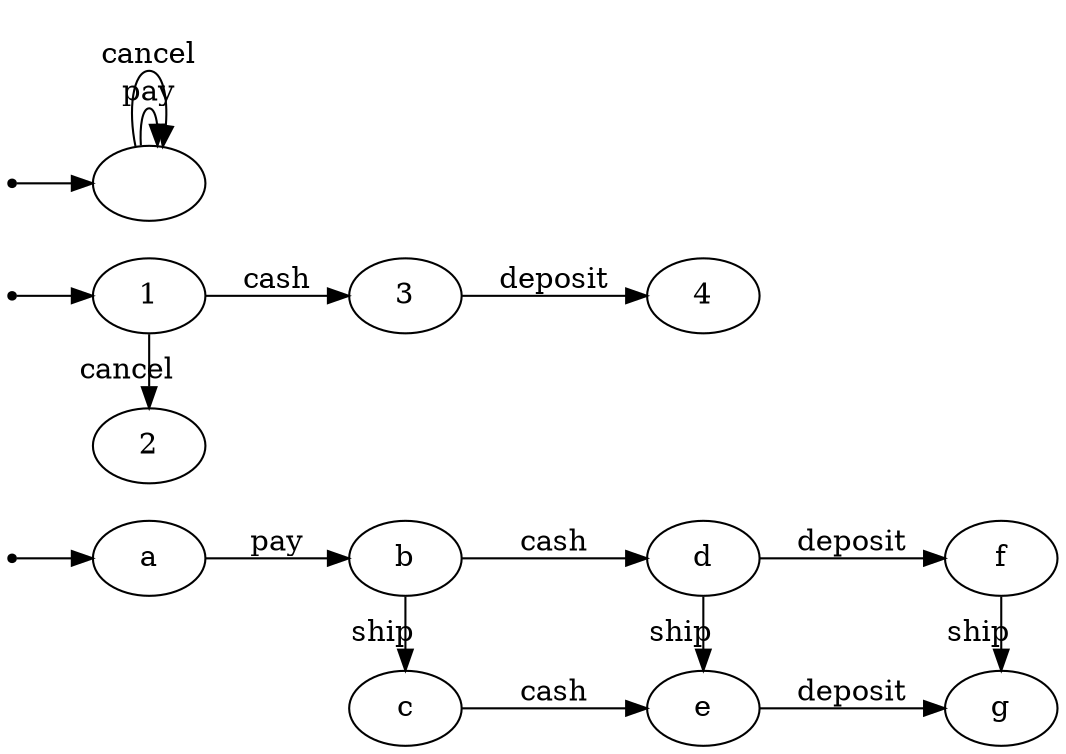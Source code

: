 digraph G {
  rankdir=LR;
  node  [shape=ellipse];

  {rank=same; b; c; }
  {rank=same; d; e; }
  {rank=same; f; g; }
  {rank=same; 1;2;}

subgraph c0 {
  start1 [shape=point, label=""];
  empty [label=""];
  start1->empty;
  empty->empty [label=pay];
  empty->empty [label=cancel];
}

subgraph c1 {
  start2 [shape=point, label=""];
  start2->a;
  a->b [label=pay];
  b->d [label=cash];
  b->c [label=ship];
  c->e [label=cash];
  d->e [label=ship];
  d->f [label=deposit];
  f->g [label=ship];
  e->g [label=deposit];
}

subgraph c2 {
  start3 [shape=point, label=""];
  start3->1;
  1->2 [label=cancel];
  1->3 [label=cash];
  3->4 [label=deposit];
}

}
